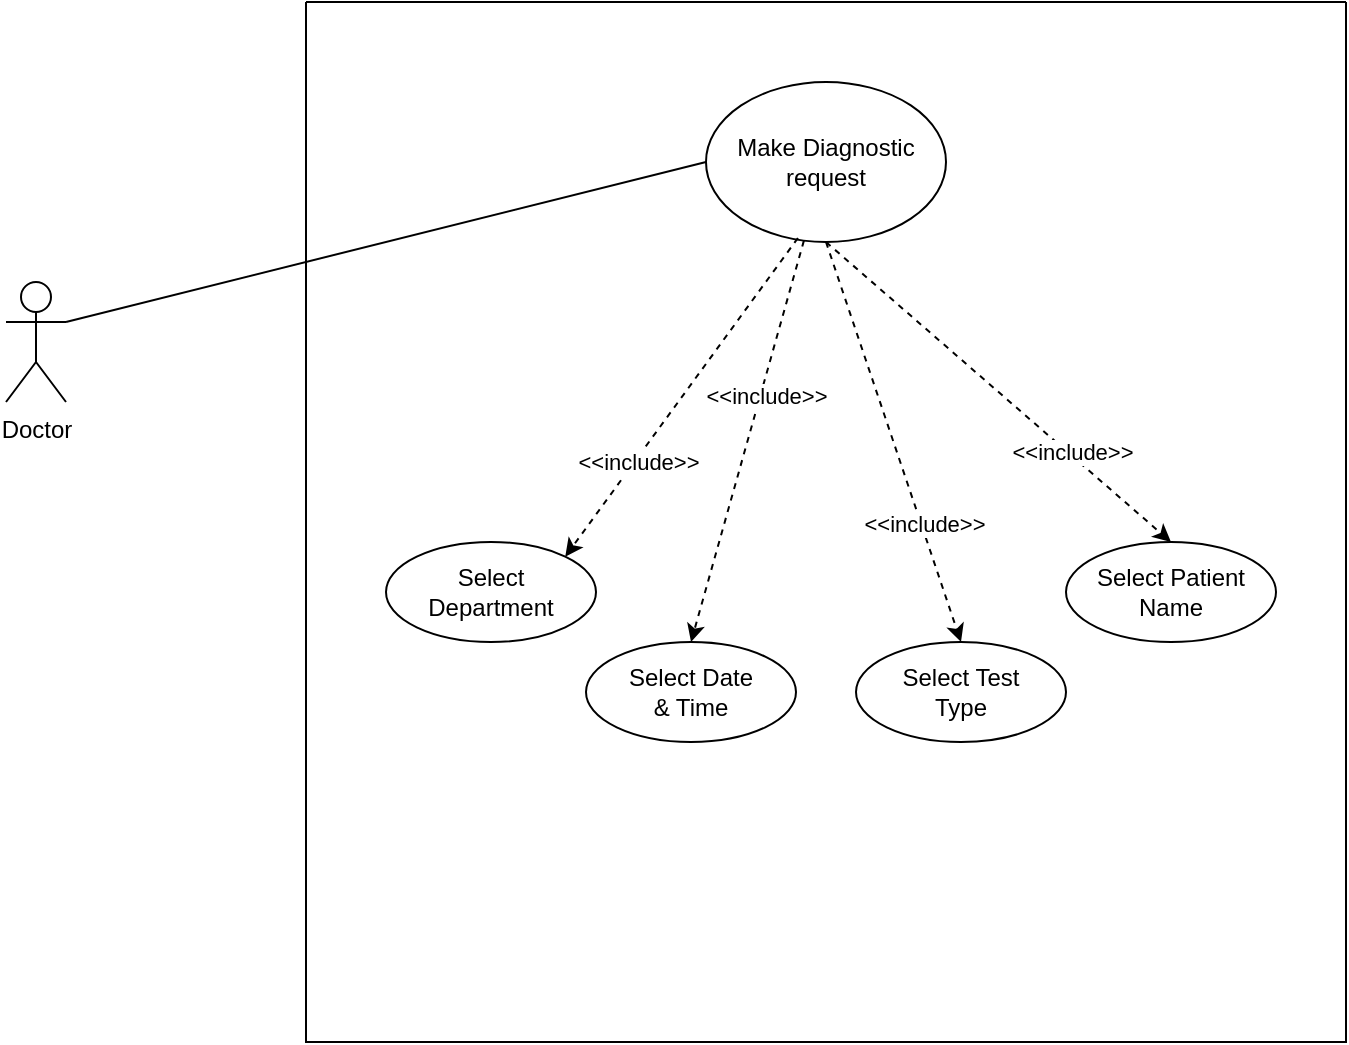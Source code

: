 <mxfile version="16.4.3" type="github">
  <diagram id="lLn8i1std5niTDPLhCUv" name="Page-1">
    <mxGraphModel dx="1422" dy="752" grid="1" gridSize="10" guides="1" tooltips="1" connect="1" arrows="1" fold="1" page="1" pageScale="1" pageWidth="850" pageHeight="1100" math="0" shadow="0">
      <root>
        <mxCell id="0" />
        <mxCell id="1" parent="0" />
        <mxCell id="AbWz2PtRHLiz431kUem8-1" value="" style="swimlane;startSize=0;" vertex="1" parent="1">
          <mxGeometry x="200" y="80" width="520" height="520" as="geometry" />
        </mxCell>
        <mxCell id="AbWz2PtRHLiz431kUem8-3" value="&lt;div&gt;Select Date&lt;/div&gt;&lt;div&gt;&amp;amp; Time&lt;br&gt;&lt;/div&gt;" style="ellipse;whiteSpace=wrap;html=1;" vertex="1" parent="AbWz2PtRHLiz431kUem8-1">
          <mxGeometry x="140" y="320" width="105" height="50" as="geometry" />
        </mxCell>
        <mxCell id="AbWz2PtRHLiz431kUem8-4" value="&lt;div&gt;Select &lt;br&gt;&lt;/div&gt;&lt;div&gt;Department&lt;/div&gt;" style="ellipse;whiteSpace=wrap;html=1;" vertex="1" parent="AbWz2PtRHLiz431kUem8-1">
          <mxGeometry x="40" y="270" width="105" height="50" as="geometry" />
        </mxCell>
        <mxCell id="AbWz2PtRHLiz431kUem8-5" value="&lt;div&gt;Select Test &lt;br&gt;&lt;/div&gt;&lt;div&gt;Type&lt;/div&gt;" style="ellipse;whiteSpace=wrap;html=1;" vertex="1" parent="AbWz2PtRHLiz431kUem8-1">
          <mxGeometry x="275" y="320" width="105" height="50" as="geometry" />
        </mxCell>
        <mxCell id="AbWz2PtRHLiz431kUem8-7" value="&lt;div&gt;Make Diagnostic&lt;/div&gt;&lt;div&gt;request&lt;br&gt;&lt;/div&gt;" style="ellipse;whiteSpace=wrap;html=1;" vertex="1" parent="AbWz2PtRHLiz431kUem8-1">
          <mxGeometry x="200" y="40" width="120" height="80" as="geometry" />
        </mxCell>
        <mxCell id="AbWz2PtRHLiz431kUem8-8" value="" style="endArrow=classic;html=1;rounded=0;exitX=0.383;exitY=0.975;exitDx=0;exitDy=0;entryX=1;entryY=0;entryDx=0;entryDy=0;dashed=1;verticalAlign=bottom;startArrow=none;startFill=0;endFill=1;exitPerimeter=0;" edge="1" parent="AbWz2PtRHLiz431kUem8-1" source="AbWz2PtRHLiz431kUem8-7" target="AbWz2PtRHLiz431kUem8-4">
          <mxGeometry width="50" height="50" relative="1" as="geometry">
            <mxPoint x="210" y="320" as="sourcePoint" />
            <mxPoint x="260" y="270" as="targetPoint" />
          </mxGeometry>
        </mxCell>
        <mxCell id="AbWz2PtRHLiz431kUem8-9" value="&amp;lt;&amp;lt;include&amp;gt;&amp;gt;" style="edgeLabel;html=1;align=center;verticalAlign=middle;resizable=0;points=[];" vertex="1" connectable="0" parent="AbWz2PtRHLiz431kUem8-8">
          <mxGeometry x="0.392" y="1" relative="1" as="geometry">
            <mxPoint as="offset" />
          </mxGeometry>
        </mxCell>
        <mxCell id="AbWz2PtRHLiz431kUem8-10" value="" style="endArrow=classic;html=1;rounded=0;dashed=1;entryX=0.5;entryY=0;entryDx=0;entryDy=0;verticalAlign=bottom;startArrow=none;startFill=0;endFill=1;" edge="1" parent="AbWz2PtRHLiz431kUem8-1" source="AbWz2PtRHLiz431kUem8-7" target="AbWz2PtRHLiz431kUem8-3">
          <mxGeometry width="50" height="50" relative="1" as="geometry">
            <mxPoint x="210" y="320" as="sourcePoint" />
            <mxPoint x="260" y="270" as="targetPoint" />
          </mxGeometry>
        </mxCell>
        <mxCell id="AbWz2PtRHLiz431kUem8-11" value="&amp;lt;&amp;lt;include&amp;gt;&amp;gt;" style="edgeLabel;html=1;align=center;verticalAlign=middle;resizable=0;points=[];" vertex="1" connectable="0" parent="AbWz2PtRHLiz431kUem8-10">
          <mxGeometry x="-0.236" y="2" relative="1" as="geometry">
            <mxPoint as="offset" />
          </mxGeometry>
        </mxCell>
        <mxCell id="AbWz2PtRHLiz431kUem8-12" value="" style="endArrow=classic;html=1;rounded=0;dashed=1;exitX=0.5;exitY=1;exitDx=0;exitDy=0;entryX=0.5;entryY=0;entryDx=0;entryDy=0;verticalAlign=bottom;startArrow=none;startFill=0;endFill=1;" edge="1" parent="AbWz2PtRHLiz431kUem8-1" source="AbWz2PtRHLiz431kUem8-7" target="AbWz2PtRHLiz431kUem8-5">
          <mxGeometry width="50" height="50" relative="1" as="geometry">
            <mxPoint x="210" y="320" as="sourcePoint" />
            <mxPoint x="260" y="270" as="targetPoint" />
          </mxGeometry>
        </mxCell>
        <mxCell id="AbWz2PtRHLiz431kUem8-13" value="&amp;lt;&amp;lt;include&amp;gt;&amp;gt;" style="edgeLabel;html=1;align=center;verticalAlign=middle;resizable=0;points=[];" vertex="1" connectable="0" parent="AbWz2PtRHLiz431kUem8-12">
          <mxGeometry x="0.411" y="1" relative="1" as="geometry">
            <mxPoint as="offset" />
          </mxGeometry>
        </mxCell>
        <mxCell id="AbWz2PtRHLiz431kUem8-18" value="Select Patient Name" style="ellipse;whiteSpace=wrap;html=1;" vertex="1" parent="AbWz2PtRHLiz431kUem8-1">
          <mxGeometry x="380" y="270" width="105" height="50" as="geometry" />
        </mxCell>
        <mxCell id="AbWz2PtRHLiz431kUem8-19" value="" style="endArrow=classic;html=1;rounded=0;dashed=1;exitX=0.5;exitY=1;exitDx=0;exitDy=0;entryX=0.5;entryY=0;entryDx=0;entryDy=0;verticalAlign=bottom;startArrow=none;startFill=0;endFill=1;" edge="1" parent="AbWz2PtRHLiz431kUem8-1" source="AbWz2PtRHLiz431kUem8-7" target="AbWz2PtRHLiz431kUem8-18">
          <mxGeometry width="50" height="50" relative="1" as="geometry">
            <mxPoint x="270" y="130" as="sourcePoint" />
            <mxPoint x="202.5" y="420" as="targetPoint" />
          </mxGeometry>
        </mxCell>
        <mxCell id="AbWz2PtRHLiz431kUem8-20" value="&amp;lt;&amp;lt;include&amp;gt;&amp;gt;" style="edgeLabel;html=1;align=center;verticalAlign=middle;resizable=0;points=[];" vertex="1" connectable="0" parent="AbWz2PtRHLiz431kUem8-19">
          <mxGeometry x="0.411" y="1" relative="1" as="geometry">
            <mxPoint as="offset" />
          </mxGeometry>
        </mxCell>
        <mxCell id="AbWz2PtRHLiz431kUem8-21" value="Doctor" style="shape=umlActor;verticalLabelPosition=bottom;verticalAlign=top;html=1;outlineConnect=0;" vertex="1" parent="1">
          <mxGeometry x="50" y="220" width="30" height="60" as="geometry" />
        </mxCell>
        <mxCell id="AbWz2PtRHLiz431kUem8-22" value="" style="endArrow=none;html=1;rounded=0;entryX=0;entryY=0.5;entryDx=0;entryDy=0;exitX=1;exitY=0.333;exitDx=0;exitDy=0;exitPerimeter=0;" edge="1" parent="1" source="AbWz2PtRHLiz431kUem8-21" target="AbWz2PtRHLiz431kUem8-7">
          <mxGeometry width="50" height="50" relative="1" as="geometry">
            <mxPoint x="410" y="400" as="sourcePoint" />
            <mxPoint x="460" y="350" as="targetPoint" />
          </mxGeometry>
        </mxCell>
      </root>
    </mxGraphModel>
  </diagram>
</mxfile>
